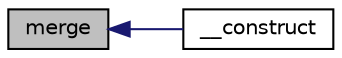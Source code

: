 digraph "merge"
{
  edge [fontname="Helvetica",fontsize="10",labelfontname="Helvetica",labelfontsize="10"];
  node [fontname="Helvetica",fontsize="10",shape=record];
  rankdir="LR";
  Node1 [label="merge",height=0.2,width=0.4,color="black", fillcolor="grey75", style="filled" fontcolor="black"];
  Node1 -> Node2 [dir="back",color="midnightblue",fontsize="10",style="solid",fontname="Helvetica"];
  Node2 [label="__construct",height=0.2,width=0.4,color="black", fillcolor="white", style="filled",URL="$class_simple_encoding.html#aa6bfda6f06b7296db34c33a641b8c09f"];
}
